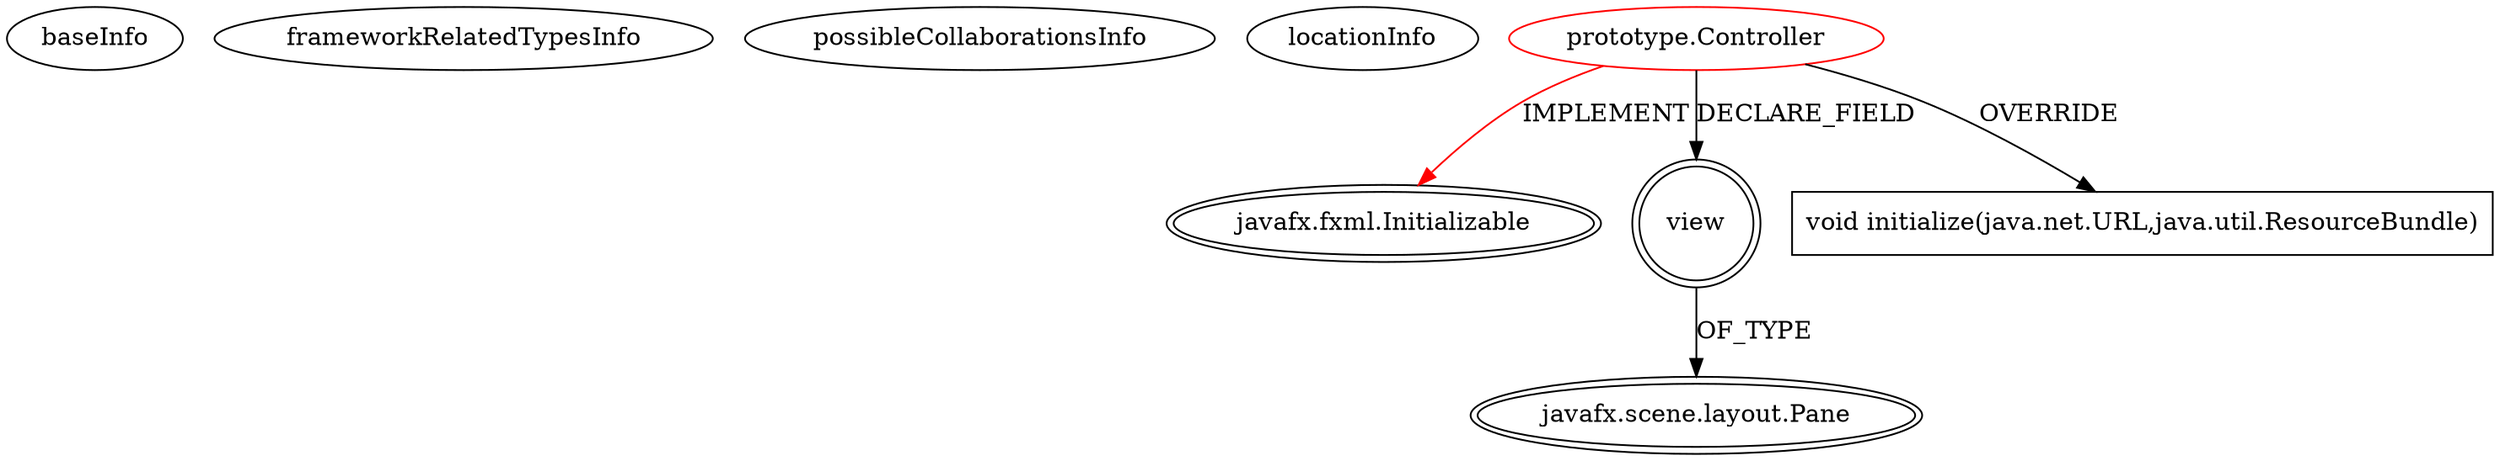 digraph {
baseInfo[graphId=1659,category="extension_graph",isAnonymous=false,possibleRelation=false]
frameworkRelatedTypesInfo[0="javafx.fxml.Initializable"]
possibleCollaborationsInfo[]
locationInfo[projectName="a1153tm-FXProtoType",filePath="/a1153tm-FXProtoType/FXProtoType-master/src/prototype/Controller.java",contextSignature="Controller",graphId="1659"]
0[label="prototype.Controller",vertexType="ROOT_CLIENT_CLASS_DECLARATION",isFrameworkType=false,color=red]
1[label="javafx.fxml.Initializable",vertexType="FRAMEWORK_INTERFACE_TYPE",isFrameworkType=true,peripheries=2]
2[label="view",vertexType="FIELD_DECLARATION",isFrameworkType=true,peripheries=2,shape=circle]
3[label="javafx.scene.layout.Pane",vertexType="FRAMEWORK_CLASS_TYPE",isFrameworkType=true,peripheries=2]
4[label="void initialize(java.net.URL,java.util.ResourceBundle)",vertexType="OVERRIDING_METHOD_DECLARATION",isFrameworkType=false,shape=box]
0->1[label="IMPLEMENT",color=red]
0->2[label="DECLARE_FIELD"]
2->3[label="OF_TYPE"]
0->4[label="OVERRIDE"]
}
